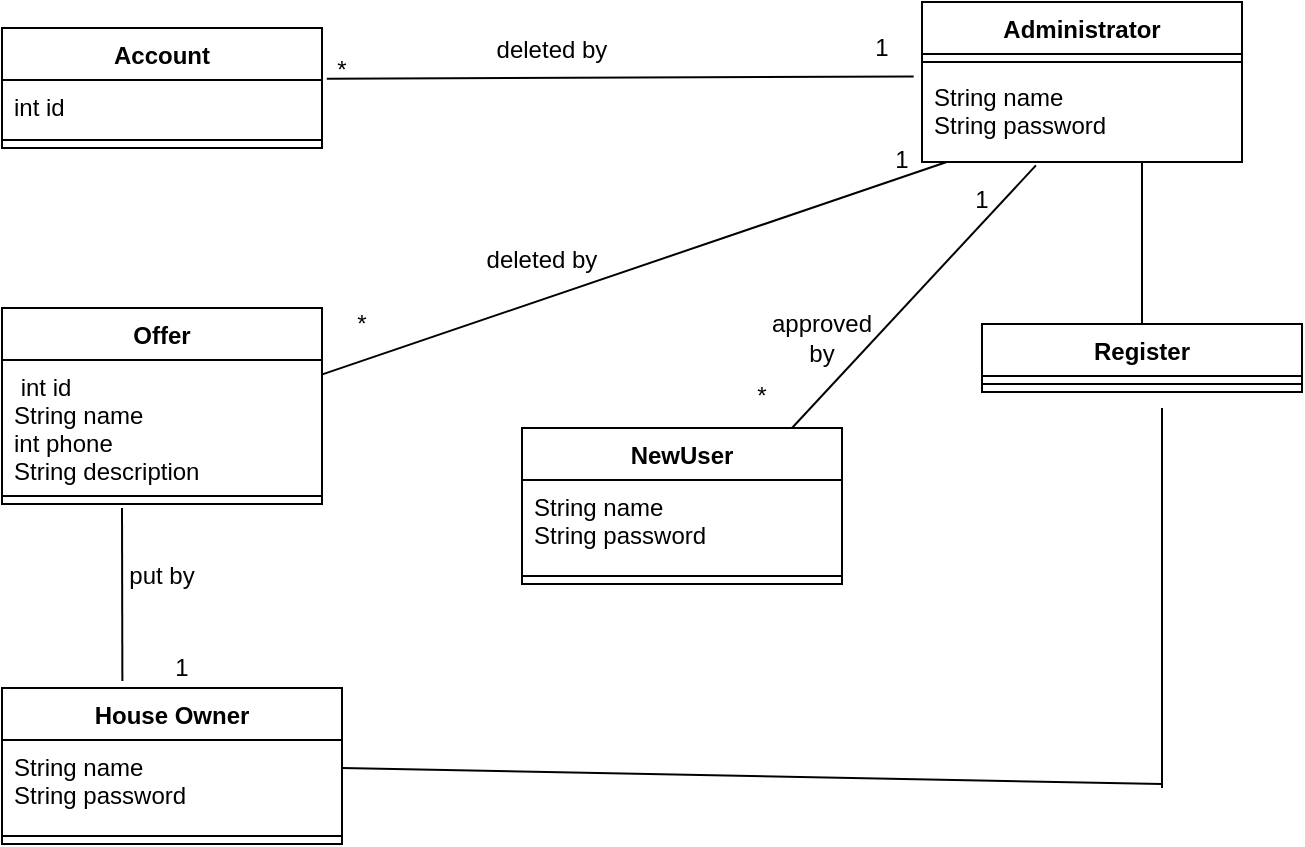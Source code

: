 <mxfile version="10.6.0" type="device"><diagram name="Page-1" id="929967ad-93f9-6ef4-fab6-5d389245f69c"><mxGraphModel dx="1022" dy="586" grid="1" gridSize="10" guides="1" tooltips="1" connect="1" arrows="1" fold="1" page="1" pageScale="1.5" pageWidth="1169" pageHeight="826" background="none" math="0" shadow="0"><root><mxCell id="0" style=";html=1;"/><mxCell id="1" style=";html=1;" parent="0"/><mxCell id="aWRlWSs4wDKa2GyT5_HV-2" value="Account" style="swimlane;fontStyle=1;align=center;verticalAlign=top;childLayout=stackLayout;horizontal=1;startSize=26;horizontalStack=0;resizeParent=1;resizeParentMax=0;resizeLast=0;collapsible=1;marginBottom=0;" vertex="1" parent="1"><mxGeometry x="20" y="20" width="160" height="60" as="geometry"/></mxCell><mxCell id="aWRlWSs4wDKa2GyT5_HV-3" value="int id" style="text;strokeColor=none;fillColor=none;align=left;verticalAlign=top;spacingLeft=4;spacingRight=4;overflow=hidden;rotatable=0;points=[[0,0.5],[1,0.5]];portConstraint=eastwest;" vertex="1" parent="aWRlWSs4wDKa2GyT5_HV-2"><mxGeometry y="26" width="160" height="26" as="geometry"/></mxCell><mxCell id="aWRlWSs4wDKa2GyT5_HV-4" value="" style="line;strokeWidth=1;fillColor=none;align=left;verticalAlign=middle;spacingTop=-1;spacingLeft=3;spacingRight=3;rotatable=0;labelPosition=right;points=[];portConstraint=eastwest;" vertex="1" parent="aWRlWSs4wDKa2GyT5_HV-2"><mxGeometry y="52" width="160" height="8" as="geometry"/></mxCell><mxCell id="aWRlWSs4wDKa2GyT5_HV-10" value="Offer" style="swimlane;fontStyle=1;align=center;verticalAlign=top;childLayout=stackLayout;horizontal=1;startSize=26;horizontalStack=0;resizeParent=1;resizeParentMax=0;resizeLast=0;collapsible=1;marginBottom=0;" vertex="1" parent="1"><mxGeometry x="20" y="160" width="160" height="98" as="geometry"/></mxCell><mxCell id="aWRlWSs4wDKa2GyT5_HV-11" value=" int id&#10;String name&#10;int phone&#10;String description&#10;&#10;" style="text;strokeColor=none;fillColor=none;align=left;verticalAlign=top;spacingLeft=4;spacingRight=4;overflow=hidden;rotatable=0;points=[[0,0.5],[1,0.5]];portConstraint=eastwest;" vertex="1" parent="aWRlWSs4wDKa2GyT5_HV-10"><mxGeometry y="26" width="160" height="64" as="geometry"/></mxCell><mxCell id="aWRlWSs4wDKa2GyT5_HV-12" value="" style="line;strokeWidth=1;fillColor=none;align=left;verticalAlign=middle;spacingTop=-1;spacingLeft=3;spacingRight=3;rotatable=0;labelPosition=right;points=[];portConstraint=eastwest;" vertex="1" parent="aWRlWSs4wDKa2GyT5_HV-10"><mxGeometry y="90" width="160" height="8" as="geometry"/></mxCell><mxCell id="aWRlWSs4wDKa2GyT5_HV-14" value="Register" style="swimlane;fontStyle=1;align=center;verticalAlign=top;childLayout=stackLayout;horizontal=1;startSize=26;horizontalStack=0;resizeParent=1;resizeParentMax=0;resizeLast=0;collapsible=1;marginBottom=0;" vertex="1" parent="1"><mxGeometry x="510" y="168" width="160" height="34" as="geometry"/></mxCell><mxCell id="aWRlWSs4wDKa2GyT5_HV-16" value="" style="line;strokeWidth=1;fillColor=none;align=left;verticalAlign=middle;spacingTop=-1;spacingLeft=3;spacingRight=3;rotatable=0;labelPosition=right;points=[];portConstraint=eastwest;" vertex="1" parent="aWRlWSs4wDKa2GyT5_HV-14"><mxGeometry y="26" width="160" height="8" as="geometry"/></mxCell><mxCell id="aWRlWSs4wDKa2GyT5_HV-18" value="Administrator" style="swimlane;fontStyle=1;align=center;verticalAlign=top;childLayout=stackLayout;horizontal=1;startSize=26;horizontalStack=0;resizeParent=1;resizeParentMax=0;resizeLast=0;collapsible=1;marginBottom=0;" vertex="1" parent="1"><mxGeometry x="480" y="7" width="160" height="80" as="geometry"/></mxCell><mxCell id="aWRlWSs4wDKa2GyT5_HV-20" value="" style="line;strokeWidth=1;fillColor=none;align=left;verticalAlign=middle;spacingTop=-1;spacingLeft=3;spacingRight=3;rotatable=0;labelPosition=right;points=[];portConstraint=eastwest;" vertex="1" parent="aWRlWSs4wDKa2GyT5_HV-18"><mxGeometry y="26" width="160" height="8" as="geometry"/></mxCell><mxCell id="aWRlWSs4wDKa2GyT5_HV-19" value="String name&#10;String password&#10;" style="text;strokeColor=none;fillColor=none;align=left;verticalAlign=top;spacingLeft=4;spacingRight=4;overflow=hidden;rotatable=0;points=[[0,0.5],[1,0.5]];portConstraint=eastwest;" vertex="1" parent="aWRlWSs4wDKa2GyT5_HV-18"><mxGeometry y="34" width="160" height="46" as="geometry"/></mxCell><mxCell id="aWRlWSs4wDKa2GyT5_HV-23" value="House Owner" style="swimlane;fontStyle=1;align=center;verticalAlign=top;childLayout=stackLayout;horizontal=1;startSize=26;horizontalStack=0;resizeParent=1;resizeParentMax=0;resizeLast=0;collapsible=1;marginBottom=0;" vertex="1" parent="1"><mxGeometry x="20" y="350" width="170" height="78" as="geometry"/></mxCell><mxCell id="aWRlWSs4wDKa2GyT5_HV-24" value="String name&#10;String password&#10;&#10;&#10;" style="text;strokeColor=none;fillColor=none;align=left;verticalAlign=top;spacingLeft=4;spacingRight=4;overflow=hidden;rotatable=0;points=[[0,0.5],[1,0.5]];portConstraint=eastwest;" vertex="1" parent="aWRlWSs4wDKa2GyT5_HV-23"><mxGeometry y="26" width="170" height="44" as="geometry"/></mxCell><mxCell id="aWRlWSs4wDKa2GyT5_HV-25" value="" style="line;strokeWidth=1;fillColor=none;align=left;verticalAlign=middle;spacingTop=-1;spacingLeft=3;spacingRight=3;rotatable=0;labelPosition=right;points=[];portConstraint=eastwest;" vertex="1" parent="aWRlWSs4wDKa2GyT5_HV-23"><mxGeometry y="70" width="170" height="8" as="geometry"/></mxCell><mxCell id="aWRlWSs4wDKa2GyT5_HV-27" value="NewUser" style="swimlane;fontStyle=1;align=center;verticalAlign=top;childLayout=stackLayout;horizontal=1;startSize=26;horizontalStack=0;resizeParent=1;resizeParentMax=0;resizeLast=0;collapsible=1;marginBottom=0;" vertex="1" parent="1"><mxGeometry x="280" y="220" width="160" height="78" as="geometry"/></mxCell><mxCell id="aWRlWSs4wDKa2GyT5_HV-28" value="String name&#10;String password&#10;" style="text;strokeColor=none;fillColor=none;align=left;verticalAlign=top;spacingLeft=4;spacingRight=4;overflow=hidden;rotatable=0;points=[[0,0.5],[1,0.5]];portConstraint=eastwest;" vertex="1" parent="aWRlWSs4wDKa2GyT5_HV-27"><mxGeometry y="26" width="160" height="44" as="geometry"/></mxCell><mxCell id="aWRlWSs4wDKa2GyT5_HV-29" value="" style="line;strokeWidth=1;fillColor=none;align=left;verticalAlign=middle;spacingTop=-1;spacingLeft=3;spacingRight=3;rotatable=0;labelPosition=right;points=[];portConstraint=eastwest;" vertex="1" parent="aWRlWSs4wDKa2GyT5_HV-27"><mxGeometry y="70" width="160" height="8" as="geometry"/></mxCell><mxCell id="aWRlWSs4wDKa2GyT5_HV-31" value="" style="endArrow=none;html=1;exitX=1.015;exitY=-0.024;exitDx=0;exitDy=0;exitPerimeter=0;entryX=-0.026;entryY=0.071;entryDx=0;entryDy=0;entryPerimeter=0;" edge="1" parent="1" source="aWRlWSs4wDKa2GyT5_HV-3" target="aWRlWSs4wDKa2GyT5_HV-19"><mxGeometry width="50" height="50" relative="1" as="geometry"><mxPoint x="310" y="71" as="sourcePoint"/><mxPoint x="360" y="21" as="targetPoint"/></mxGeometry></mxCell><mxCell id="aWRlWSs4wDKa2GyT5_HV-32" value="" style="endArrow=none;html=1;" edge="1" parent="1"><mxGeometry width="50" height="50" relative="1" as="geometry"><mxPoint x="590" y="168" as="sourcePoint"/><mxPoint x="590" y="87.5" as="targetPoint"/></mxGeometry></mxCell><mxCell id="aWRlWSs4wDKa2GyT5_HV-33" value="" style="endArrow=none;html=1;exitX=1.001;exitY=0.112;exitDx=0;exitDy=0;exitPerimeter=0;" edge="1" parent="1" source="aWRlWSs4wDKa2GyT5_HV-11" target="aWRlWSs4wDKa2GyT5_HV-19"><mxGeometry width="50" height="50" relative="1" as="geometry"><mxPoint x="260" y="168" as="sourcePoint"/><mxPoint x="310" y="118" as="targetPoint"/></mxGeometry></mxCell><mxCell id="aWRlWSs4wDKa2GyT5_HV-34" value="" style="endArrow=none;html=1;entryX=0.356;entryY=1.037;entryDx=0;entryDy=0;entryPerimeter=0;" edge="1" parent="1" target="aWRlWSs4wDKa2GyT5_HV-19"><mxGeometry width="50" height="50" relative="1" as="geometry"><mxPoint x="415" y="220" as="sourcePoint"/><mxPoint x="465" y="170" as="targetPoint"/></mxGeometry></mxCell><mxCell id="aWRlWSs4wDKa2GyT5_HV-35" value="" style="endArrow=none;html=1;exitX=0.354;exitY=-0.045;exitDx=0;exitDy=0;exitPerimeter=0;" edge="1" parent="1" source="aWRlWSs4wDKa2GyT5_HV-23"><mxGeometry width="50" height="50" relative="1" as="geometry"><mxPoint x="80" y="340" as="sourcePoint"/><mxPoint x="80" y="260" as="targetPoint"/></mxGeometry></mxCell><mxCell id="aWRlWSs4wDKa2GyT5_HV-36" value="" style="endArrow=none;html=1;exitX=1;exitY=0.318;exitDx=0;exitDy=0;exitPerimeter=0;" edge="1" parent="1" source="aWRlWSs4wDKa2GyT5_HV-24"><mxGeometry width="50" height="50" relative="1" as="geometry"><mxPoint x="300" y="390" as="sourcePoint"/><mxPoint x="600" y="398" as="targetPoint"/></mxGeometry></mxCell><mxCell id="aWRlWSs4wDKa2GyT5_HV-37" value="" style="endArrow=none;html=1;" edge="1" parent="1"><mxGeometry width="50" height="50" relative="1" as="geometry"><mxPoint x="600" y="400" as="sourcePoint"/><mxPoint x="600" y="210" as="targetPoint"/></mxGeometry></mxCell><mxCell id="aWRlWSs4wDKa2GyT5_HV-38" value="*" style="text;html=1;strokeColor=none;fillColor=none;align=center;verticalAlign=middle;whiteSpace=wrap;rounded=0;" vertex="1" parent="1"><mxGeometry x="180" y="21" width="20" height="39" as="geometry"/></mxCell><mxCell id="aWRlWSs4wDKa2GyT5_HV-39" value="1" style="text;html=1;strokeColor=none;fillColor=none;align=center;verticalAlign=middle;whiteSpace=wrap;rounded=0;" vertex="1" parent="1"><mxGeometry x="440" y="20" width="40" height="20" as="geometry"/></mxCell><mxCell id="aWRlWSs4wDKa2GyT5_HV-40" value="1" style="text;html=1;strokeColor=none;fillColor=none;align=center;verticalAlign=middle;whiteSpace=wrap;rounded=0;" vertex="1" parent="1"><mxGeometry x="450" y="76" width="40" height="20" as="geometry"/></mxCell><mxCell id="aWRlWSs4wDKa2GyT5_HV-43" value="*" style="text;html=1;strokeColor=none;fillColor=none;align=center;verticalAlign=middle;whiteSpace=wrap;rounded=0;" vertex="1" parent="1"><mxGeometry x="180" y="158" width="40" height="20" as="geometry"/></mxCell><mxCell id="aWRlWSs4wDKa2GyT5_HV-44" value="1" style="text;html=1;strokeColor=none;fillColor=none;align=center;verticalAlign=middle;whiteSpace=wrap;rounded=0;" vertex="1" parent="1"><mxGeometry x="90" y="330" width="40" height="20" as="geometry"/></mxCell><mxCell id="aWRlWSs4wDKa2GyT5_HV-45" value="*" style="text;html=1;strokeColor=none;fillColor=none;align=center;verticalAlign=middle;whiteSpace=wrap;rounded=0;" vertex="1" parent="1"><mxGeometry x="380" y="194" width="40" height="20" as="geometry"/></mxCell><mxCell id="aWRlWSs4wDKa2GyT5_HV-46" value="1" style="text;html=1;strokeColor=none;fillColor=none;align=center;verticalAlign=middle;whiteSpace=wrap;rounded=0;" vertex="1" parent="1"><mxGeometry x="490" y="96" width="40" height="20" as="geometry"/></mxCell><mxCell id="aWRlWSs4wDKa2GyT5_HV-47" value="deleted by" style="text;html=1;strokeColor=none;fillColor=none;align=center;verticalAlign=middle;whiteSpace=wrap;rounded=0;" vertex="1" parent="1"><mxGeometry x="260" y="21" width="70" height="20" as="geometry"/></mxCell><mxCell id="aWRlWSs4wDKa2GyT5_HV-48" value="deleted by" style="text;html=1;strokeColor=none;fillColor=none;align=center;verticalAlign=middle;whiteSpace=wrap;rounded=0;direction=west;" vertex="1" parent="1"><mxGeometry x="260" y="106" width="60" height="60" as="geometry"/></mxCell><mxCell id="aWRlWSs4wDKa2GyT5_HV-49" value="put by" style="text;html=1;strokeColor=none;fillColor=none;align=center;verticalAlign=middle;whiteSpace=wrap;rounded=0;" vertex="1" parent="1"><mxGeometry x="80" y="284" width="40" height="20" as="geometry"/></mxCell><mxCell id="aWRlWSs4wDKa2GyT5_HV-50" value="approved by" style="text;html=1;strokeColor=none;fillColor=none;align=center;verticalAlign=middle;whiteSpace=wrap;rounded=0;" vertex="1" parent="1"><mxGeometry x="400" y="165" width="60" height="20" as="geometry"/></mxCell></root></mxGraphModel></diagram></mxfile>